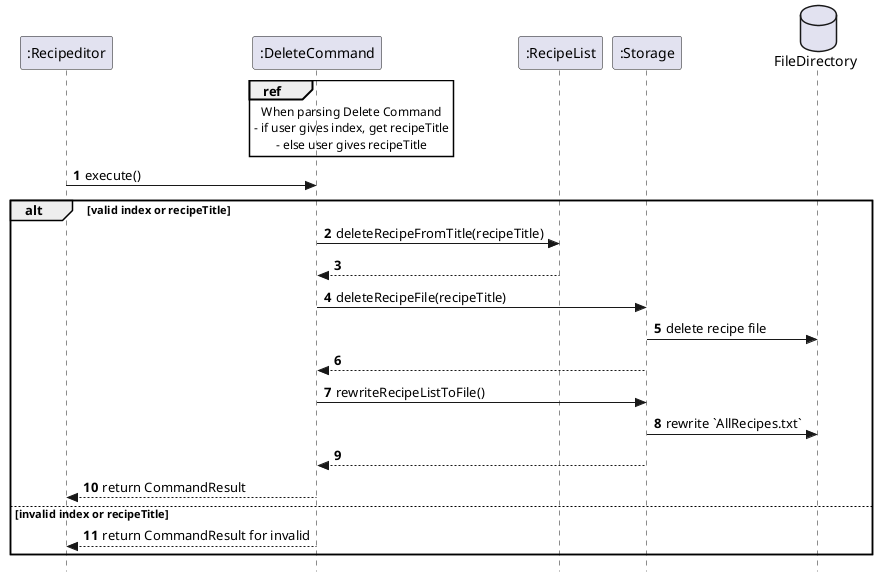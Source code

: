 @startuml
skinparam Style strictuml
autonumber
participant ":Recipeditor" as recipeditor
participant ":DeleteCommand" as view
participant ":RecipeList" as recipelist
participant ":Storage" as store
database FileDirectory

ref over view
When parsing Delete Command
- if user gives index, get recipeTitle
- else user gives recipeTitle
end
recipeditor-> view: execute()
alt valid index or recipeTitle
view -> recipelist: deleteRecipeFromTitle(recipeTitle)
recipelist --> view:
view -> store: deleteRecipeFile(recipeTitle)
store -> FileDirectory: delete recipe file
store --> view:
view -> store: rewriteRecipeListToFile()
store -> FileDirectory: rewrite `AllRecipes.txt`
store --> view:


view --> recipeditor: return CommandResult

else invalid index or recipeTitle
view --> recipeditor: return CommandResult for invalid
end alt
@enduml